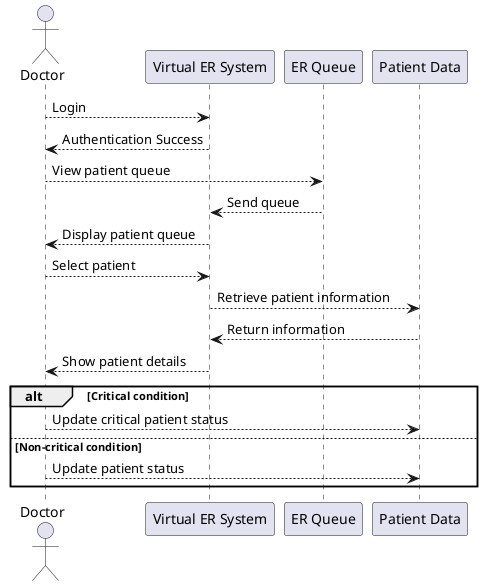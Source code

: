 @startuml CollaborationDoctor
actor Doctor as D
participant "Virtual ER System" as VERS
participant "ER Queue" as Queue
participant "Patient Data" as PD

D --> VERS: Login
VERS --> D: Authentication Success

D --> Queue: View patient queue
Queue --> VERS: Send queue
VERS --> D: Display patient queue

D --> VERS: Select patient
VERS --> PD: Retrieve patient information
PD --> VERS: Return information
VERS --> D: Show patient details

alt Critical condition
  D --> PD: Update critical patient status
else Non-critical condition
  D --> PD: Update patient status
end
@enduml